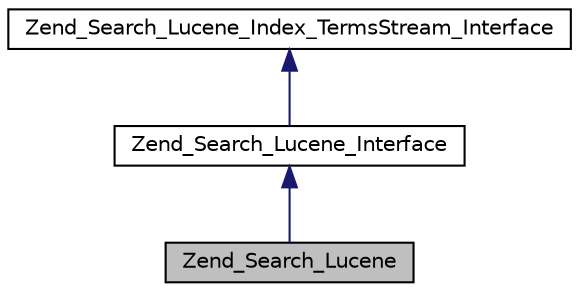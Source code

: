 digraph G
{
  edge [fontname="Helvetica",fontsize="10",labelfontname="Helvetica",labelfontsize="10"];
  node [fontname="Helvetica",fontsize="10",shape=record];
  Node1 [label="Zend_Search_Lucene",height=0.2,width=0.4,color="black", fillcolor="grey75", style="filled" fontcolor="black"];
  Node2 -> Node1 [dir="back",color="midnightblue",fontsize="10",style="solid",fontname="Helvetica"];
  Node2 [label="Zend_Search_Lucene_Interface",height=0.2,width=0.4,color="black", fillcolor="white", style="filled",URL="$interface_zend___search___lucene___interface.html"];
  Node3 -> Node2 [dir="back",color="midnightblue",fontsize="10",style="solid",fontname="Helvetica"];
  Node3 [label="Zend_Search_Lucene_Index_TermsStream_Interface",height=0.2,width=0.4,color="black", fillcolor="white", style="filled",URL="$interface_zend___search___lucene___index___terms_stream___interface.html"];
}
